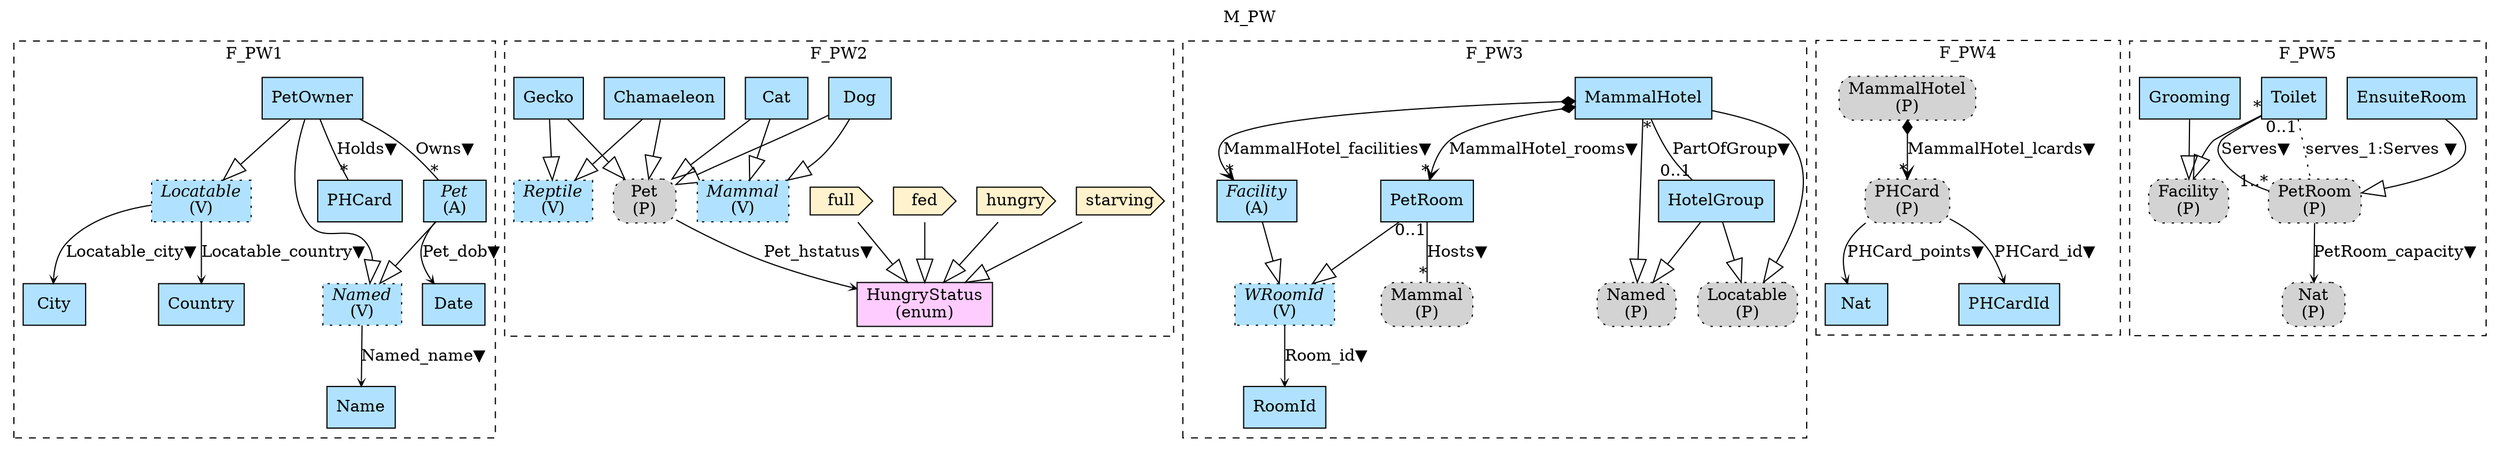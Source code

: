 digraph {graph[label=M_PW,labelloc=tl,labelfontsize=12];
subgraph cluster_F_PW1{style=dashed;label=F_PW1;
"Name"[shape=record,fillcolor=lightskyblue1,style = filled,label="Name"];
"Country"[shape=record,fillcolor=lightskyblue1,style = filled,label="Country"];
"City"[shape=record,fillcolor=lightskyblue1,style = filled,label="City"];
"Date"[shape=record,fillcolor=lightskyblue1,style = filled,label="Date"];
"PHCard"[shape=record,fillcolor=lightskyblue1,style = filled,label="PHCard"];
"Pet"[shape=record,fillcolor=lightskyblue1,style = filled,label=<{<I>Pet</I><br/>(A)}>];
"Named"[shape=record,fillcolor=lightskyblue1,style ="filled,dotted",label=<{<I>Named</I><br/>(V)}>];
"PetOwner"[shape=record,fillcolor=lightskyblue1,style = filled,label="PetOwner"];
"Locatable"[shape=record,fillcolor=lightskyblue1,style ="filled,dotted",label=<{<I>Locatable</I><br/>(V)}>];

"Named"->"Name"[label="Named_name▼",arrowhead=vee,headlabel="",arrowsize=.5];
"Locatable"->"Country"[label="Locatable_country▼",arrowhead=vee,headlabel="",arrowsize=.5];
"Locatable"->"City"[label="Locatable_city▼",arrowhead=vee,headlabel="",arrowsize=.5];
"Pet"->"Date"[label="Pet_dob▼",arrowhead=vee,headlabel="",arrowsize=.5];
"PetOwner"->"Pet"[label="Owns▼",dir=none,taillabel="",headlabel="*"];
"PetOwner"->"PHCard"[label="Holds▼",dir=none,taillabel="",headlabel="*"];
"Pet"->"Named"[arrowhead=onormal,arrowsize=2.0];
"PetOwner"->"Named"[arrowhead=onormal,arrowsize=2.0];
"PetOwner"->"Locatable"[arrowhead=onormal,arrowsize=2.0];

}
subgraph cluster_F_PW2{style=dashed;label=F_PW2;
"starving"[shape=cds,fillcolor="#FFF2CC",style = filled,label="starving"];
"hungry"[shape=cds,fillcolor="#FFF2CC",style = filled,label="hungry"];
"fed"[shape=cds,fillcolor="#FFF2CC",style = filled,label="fed"];
"full"[shape=cds,fillcolor="#FFF2CC",style = filled,label="full"];
"HungryStatus"[shape=record,fillcolor="#FFCCFF",style = filled,label="HungryStatus\l(enum)"];
"PPet"[shape=box,fillcolor=lightgray,style ="rounded,filled,dotted",label=<Pet<br/>(P)>];
"Dog"[shape=record,fillcolor=lightskyblue1,style = filled,label="Dog"];
"Cat"[shape=record,fillcolor=lightskyblue1,style = filled,label="Cat"];
"Mammal"[shape=record,fillcolor=lightskyblue1,style ="filled,dotted",label=<{<I>Mammal</I><br/>(V)}>];
"Chamaeleon"[shape=record,fillcolor=lightskyblue1,style = filled,label="Chamaeleon"];
"Gecko"[shape=record,fillcolor=lightskyblue1,style = filled,label="Gecko"];
"Reptile"[shape=record,fillcolor=lightskyblue1,style ="filled,dotted",label=<{<I>Reptile</I><br/>(V)}>];

"starving"->"HungryStatus"[arrowhead=onormal,arrowsize=2.0];
"hungry"->"HungryStatus"[arrowhead=onormal,arrowsize=2.0];
"fed"->"HungryStatus"[arrowhead=onormal,arrowsize=2.0];
"full"->"HungryStatus"[arrowhead=onormal,arrowsize=2.0];
"PPet"->"HungryStatus"[label="Pet_hstatus▼",arrowhead=vee,headlabel="",arrowsize=.5];
"Dog"->"PPet"[arrowhead=onormal,arrowsize=2.0];
"Cat"->"PPet"[arrowhead=onormal,arrowsize=2.0];
"Chamaeleon"->"PPet"[arrowhead=onormal,arrowsize=2.0];
"Gecko"->"PPet"[arrowhead=onormal,arrowsize=2.0];
"Dog"->"Mammal"[arrowhead=onormal,arrowsize=2.0];
"Cat"->"Mammal"[arrowhead=onormal,arrowsize=2.0];
"Chamaeleon"->"Reptile"[arrowhead=onormal,arrowsize=2.0];
"Gecko"->"Reptile"[arrowhead=onormal,arrowsize=2.0];

}

subgraph cluster_F_PW3{style=dashed;label=F_PW3;
"PMammal"[shape=box,fillcolor=lightgray,style ="rounded,filled,dotted",label=<Mammal<br/>(P)>];
"RoomId"[shape=record,fillcolor=lightskyblue1,style = filled,label="RoomId"];
"PetRoom"[shape=record,fillcolor=lightskyblue1,style = filled,label="PetRoom"];
"Facility"[shape=record,fillcolor=lightskyblue1,style = filled,label=<{<I>Facility</I><br/>(A)}>];
"WRoomId"[shape=record,fillcolor=lightskyblue1,style ="filled,dotted",label=<{<I>WRoomId</I><br/>(V)}>];
"PNamed"[shape=box,fillcolor=lightgray,style ="rounded,filled,dotted",label=<Named<br/>(P)>];
"PLocatable"[shape=box,fillcolor=lightgray,style ="rounded,filled,dotted",label=<Locatable<br/>(P)>];
"MammalHotel"[shape=record,fillcolor=lightskyblue1,style = filled,label="MammalHotel"];
"HotelGroup"[shape=record,fillcolor=lightskyblue1,style = filled,label="HotelGroup"];

"MammalHotel"->"PetRoom"[label="MammalHotel_rooms▼",arrowhead=vee,arrowtail=diamond,dir=both,headlabel="*"];
"MammalHotel"->"Facility"[label="MammalHotel_facilities▼",arrowhead=vee,arrowtail=diamond,dir=both,headlabel="*"];
"PetRoom"->"PMammal"[label="Hosts▼",dir=none,taillabel="0..1",headlabel="*"];
"WRoomId"->"RoomId"[label="Room_id▼",arrowhead=vee,headlabel="",arrowsize=.5];
"MammalHotel"->"PNamed"[arrowhead=onormal,arrowsize=2.0];
"MammalHotel"->"PLocatable"[arrowhead=onormal,arrowsize=2.0];
"PetRoom"->"WRoomId"[arrowhead=onormal,arrowsize=2.0];
"Facility"->"WRoomId"[arrowhead=onormal,arrowsize=2.0];
"HotelGroup"->"PNamed"[arrowhead=onormal,arrowsize=2.0];
"HotelGroup"->"PLocatable"[arrowhead=onormal,arrowsize=2.0];
"MammalHotel"->"HotelGroup"[label="PartOfGroup▼",dir=none,taillabel="*",headlabel="0..1"];

}



subgraph cluster_F_PW4{style=dashed;label=F_PW4;
"Nat"[shape=record,fillcolor=lightskyblue1,style = filled,label="Nat"];
"PHCardId"[shape=record,fillcolor=lightskyblue1,style = filled,label="PHCardId"];
"PMammalHotel"[shape=box,fillcolor=lightgray,style ="rounded,filled,dotted",label=<MammalHotel<br/>(P)>];
"PPHCard"[shape=box,fillcolor=lightgray,style ="rounded,filled,dotted",label=<PHCard<br/>(P)>];

"PPHCard"->"Nat"[label="PHCard_points▼",arrowhead=vee,headlabel="",arrowsize=.5];
"PPHCard"->"PHCardId"[label="PHCard_id▼",arrowhead=vee,headlabel="",arrowsize=.5];
"PMammalHotel"->"PPHCard"[label="MammalHotel_lcards▼",arrowhead=vee,arrowtail=diamond,dir=both,headlabel="*"];

}


subgraph cluster_F_PW5{style=dashed;label=F_PW5;
"PNat"[shape=box,fillcolor=lightgray,style ="rounded,filled,dotted",label=<Nat<br/>(P)>];
"EnsuiteRoom"[shape=record,fillcolor=lightskyblue1,style = filled,label="EnsuiteRoom"];
"PPetRoom"[shape=box,fillcolor=lightgray,style ="rounded,filled,dotted",label=<PetRoom<br/>(P)>];
"Toilet"[shape=record,fillcolor=lightskyblue1,style = filled,label="Toilet"];
"Grooming"[shape=record,fillcolor=lightskyblue1,style = filled,label="Grooming"];
"PFacility"[shape=box,fillcolor=lightgray,style ="rounded,filled,dotted",label=<Facility<br/>(P)>];

"PPetRoom"->"PNat"[label="PetRoom_capacity▼",arrowhead=vee,headlabel="",arrowsize=.5];
"Toilet"->"PPetRoom"[label="Serves▼",dir=none,taillabel="*",headlabel="1..*"];
"Toilet"->"PPetRoom"[label="serves_1:Serves ▼",dir=none,taillabel="0..1",headlabel="",style=dotted];
"EnsuiteRoom"->"PPetRoom"[arrowhead=onormal,arrowsize=2.0];
"Toilet"->"PFacility"[arrowhead=onormal,arrowsize=2.0];
"Grooming"->"PFacility"[arrowhead=onormal,arrowsize=2.0];

}



}